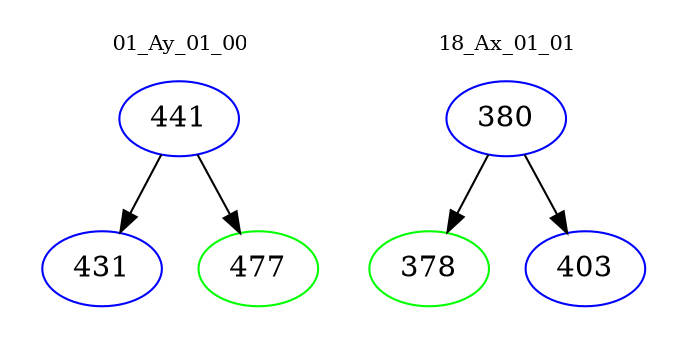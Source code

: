digraph{
subgraph cluster_0 {
color = white
label = "01_Ay_01_00";
fontsize=10;
T0_441 [label="441", color="blue"]
T0_441 -> T0_431 [color="black"]
T0_431 [label="431", color="blue"]
T0_441 -> T0_477 [color="black"]
T0_477 [label="477", color="green"]
}
subgraph cluster_1 {
color = white
label = "18_Ax_01_01";
fontsize=10;
T1_380 [label="380", color="blue"]
T1_380 -> T1_378 [color="black"]
T1_378 [label="378", color="green"]
T1_380 -> T1_403 [color="black"]
T1_403 [label="403", color="blue"]
}
}
